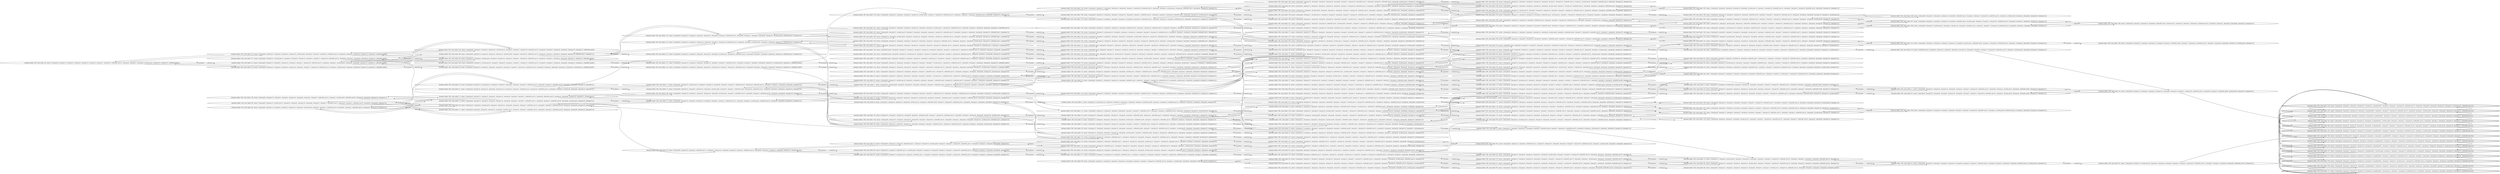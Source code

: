 digraph {
rankdir="LR"
s84[label="(instance index=106, state index=84, atoms={clear(pos9), clear(pos12), clear(pos5), clear(pos3), clear(pos14), clear(pos2), clear(pos7), clear(pos10), at(block01,pos15), clear(pos0), clear(pos1), clear(pos8), at(robot,pos4), clear(pos13), clear(pos11), at(block01,pos6)})"]
s77[label="(instance index=106, state index=77, atoms={clear(pos9), clear(pos5), clear(pos3), clear(pos14), clear(pos6), at(robot,pos12), clear(pos2), clear(pos7), at(block01,pos15), clear(pos0), clear(pos1), at(block01,pos10), clear(pos4), clear(pos8), clear(pos13), clear(pos11)})"]
s156[label="(instance index=106, state index=156, atoms={clear(pos9), clear(pos5), clear(pos3), clear(pos14), at(robot,pos12), clear(pos2), clear(pos7), clear(pos10), at(block01,pos15), clear(pos0), clear(pos1), clear(pos4), clear(pos8), clear(pos13), clear(pos11), at(block01,pos6)})"]
s121[label="(instance index=106, state index=121, atoms={clear(pos9), clear(pos12), at(robot,pos13), clear(pos5), clear(pos3), clear(pos14), clear(pos2), clear(pos7), clear(pos10), at(block01,pos15), clear(pos0), clear(pos1), clear(pos4), clear(pos8), clear(pos11), at(block01,pos6)})"]
s120[label="(instance index=106, state index=120, atoms={clear(pos9), clear(pos12), clear(pos5), clear(pos3), clear(pos14), at(robot,pos8), clear(pos2), clear(pos7), clear(pos10), at(block01,pos15), clear(pos0), clear(pos1), clear(pos4), clear(pos13), clear(pos11), at(block01,pos6)})"]
s118[label="(instance index=106, state index=118, atoms={clear(pos9), clear(pos12), clear(pos5), clear(pos3), clear(pos14), clear(pos2), clear(pos7), clear(pos10), at(block01,pos15), clear(pos1), at(robot,pos0), clear(pos4), clear(pos8), clear(pos13), clear(pos11), at(block01,pos6)})"]
s52[label="(instance index=106, state index=52, atoms={clear(pos9), clear(pos12), clear(pos3), clear(pos14), clear(pos2), clear(pos7), clear(pos10), at(block01,pos15), clear(pos0), clear(pos1), at(robot,pos5), clear(pos4), clear(pos8), clear(pos13), clear(pos11), at(block01,pos6)})"]
s108[label="(instance index=106, state index=108, atoms={clear(pos9), clear(pos12), clear(pos5), clear(pos3), clear(pos14), clear(pos6), clear(pos2), clear(pos7), at(block01,pos15), clear(pos1), at(robot,pos0), at(block01,pos10), clear(pos4), clear(pos8), clear(pos13), clear(pos11)})"]
s49[label="(instance index=106, state index=49, atoms={clear(pos9), clear(pos12), at(robot,pos13), clear(pos5), clear(pos3), clear(pos14), clear(pos6), clear(pos2), clear(pos7), at(block01,pos15), clear(pos0), clear(pos1), at(block01,pos10), clear(pos4), clear(pos8), clear(pos11)})"]
s48[label="(instance index=106, state index=48, atoms={clear(pos9), clear(pos12), clear(pos5), clear(pos3), clear(pos14), clear(pos6), at(robot,pos8), clear(pos2), clear(pos7), at(block01,pos15), clear(pos0), clear(pos1), at(block01,pos10), clear(pos4), clear(pos13), clear(pos11)})"]
s85[label="(instance index=106, state index=85, atoms={clear(pos12), clear(pos5), at(robot,pos9), clear(pos3), clear(pos14), clear(pos2), clear(pos7), clear(pos10), at(block01,pos15), clear(pos0), clear(pos1), clear(pos4), clear(pos8), clear(pos13), clear(pos11), at(block01,pos6)})"]
s78[label="(instance index=106, state index=78, atoms={clear(pos9), clear(pos12), at(robot,pos14), clear(pos5), clear(pos3), clear(pos6), clear(pos2), clear(pos7), at(block01,pos15), clear(pos0), clear(pos1), at(block01,pos10), clear(pos4), clear(pos8), clear(pos13), clear(pos11)})"]
s31[label="(instance index=106, state index=31, atoms={clear(pos9), clear(pos3), clear(pos14), clear(pos6), at(robot,pos12), clear(pos2), clear(pos7), at(block01,pos5), clear(pos10), at(block01,pos15), clear(pos0), clear(pos1), clear(pos4), clear(pos8), clear(pos13), clear(pos11)})"]
s83[label="(instance index=106, state index=83, atoms={clear(pos9), clear(pos12), clear(pos5), clear(pos3), clear(pos14), clear(pos2), clear(pos7), clear(pos10), at(block01,pos15), clear(pos0), clear(pos4), clear(pos8), clear(pos13), clear(pos11), at(robot,pos1), at(block01,pos6)})"]
s75[label="(instance index=106, state index=75, atoms={clear(pos9), clear(pos12), clear(pos5), clear(pos3), clear(pos14), clear(pos6), clear(pos2), clear(pos7), at(block01,pos15), clear(pos0), clear(pos1), at(block01,pos10), clear(pos8), at(robot,pos4), clear(pos13), clear(pos11)})"]
s74[label="(instance index=106, state index=74, atoms={clear(pos9), clear(pos12), clear(pos5), clear(pos3), clear(pos14), clear(pos6), clear(pos2), clear(pos7), at(block01,pos15), clear(pos0), at(block01,pos10), clear(pos4), clear(pos8), clear(pos13), clear(pos11), at(robot,pos1)})"]
s29[label="(instance index=106, state index=29, atoms={clear(pos12), clear(pos5), at(robot,pos9), clear(pos3), clear(pos14), clear(pos6), clear(pos2), clear(pos7), at(block01,pos15), clear(pos0), clear(pos1), at(block01,pos10), clear(pos4), clear(pos8), clear(pos13), clear(pos11)})"]
s149[label="(instance index=106, state index=149, atoms={clear(pos9), clear(pos12), at(robot,pos14), clear(pos5), clear(pos3), clear(pos2), clear(pos7), clear(pos10), at(block01,pos15), clear(pos0), clear(pos1), clear(pos4), clear(pos8), clear(pos13), clear(pos11), at(block01,pos6)})"]
s86[label="(instance index=106, state index=86, atoms={clear(pos9), clear(pos12), clear(pos5), clear(pos3), clear(pos14), at(robot,pos6), clear(pos2), clear(pos10), at(block01,pos15), clear(pos0), clear(pos1), clear(pos4), clear(pos8), clear(pos13), at(block01,pos7), clear(pos11)})"]
s112[label="(instance index=106, state index=112, atoms={clear(pos9), clear(pos12), clear(pos5), clear(pos3), clear(pos14), clear(pos2), clear(pos7), at(block01,pos15), clear(pos0), clear(pos1), clear(pos4), clear(pos8), clear(pos13), at(robot,pos10), clear(pos11), at(block01,pos6)})"]
s15[label="(instance index=106, state index=15, atoms={clear(pos9), clear(pos12), clear(pos3), clear(pos14), clear(pos6), at(robot,pos8), clear(pos2), clear(pos7), at(block01,pos5), clear(pos10), at(block01,pos15), clear(pos0), clear(pos1), clear(pos4), clear(pos13), clear(pos11)})"]
s119[label="(instance index=106, state index=119, atoms={clear(pos9), clear(pos12), clear(pos5), clear(pos3), clear(pos14), at(robot,pos2), clear(pos7), clear(pos10), at(block01,pos15), clear(pos0), clear(pos1), clear(pos4), clear(pos8), clear(pos13), clear(pos11), at(block01,pos6)})"]
s109[label="(instance index=106, state index=109, atoms={clear(pos9), clear(pos12), clear(pos5), clear(pos3), clear(pos14), clear(pos6), at(robot,pos2), clear(pos7), at(block01,pos15), clear(pos0), clear(pos1), at(block01,pos10), clear(pos4), clear(pos8), clear(pos13), clear(pos11)})"]
s47[label="(instance index=106, state index=47, atoms={clear(pos9), clear(pos12), clear(pos3), clear(pos14), clear(pos6), clear(pos2), clear(pos7), at(block01,pos15), clear(pos0), clear(pos1), at(robot,pos5), at(block01,pos10), clear(pos4), clear(pos8), clear(pos13), clear(pos11)})"]
s17[label="(instance index=106, state index=17, atoms={clear(pos9), clear(pos12), at(robot,pos13), clear(pos3), clear(pos14), clear(pos6), clear(pos2), clear(pos7), at(block01,pos5), clear(pos10), at(block01,pos15), clear(pos0), clear(pos1), clear(pos4), clear(pos8), clear(pos11)})"]
s50[label="(instance index=106, state index=50, atoms={clear(pos9), clear(pos12), clear(pos5), at(block01,pos11), clear(pos3), clear(pos14), clear(pos6), clear(pos2), clear(pos7), at(block01,pos15), clear(pos0), clear(pos1), clear(pos4), clear(pos8), clear(pos13), at(robot,pos10)})"]
s124[label="(instance index=106, state index=124, atoms={clear(pos9), clear(pos12), clear(pos5), clear(pos3), clear(pos14), clear(pos6), clear(pos2), at(block01,pos15), clear(pos0), clear(pos1), clear(pos4), clear(pos8), clear(pos13), at(robot,pos10), at(block01,pos7), clear(pos11)})"]
s123[label="(instance index=106, state index=123, atoms={clear(pos9), clear(pos12), clear(pos3), clear(pos14), clear(pos6), clear(pos2), clear(pos10), at(block01,pos15), clear(pos0), clear(pos1), at(robot,pos5), clear(pos4), clear(pos8), clear(pos13), at(block01,pos7), clear(pos11)})"]
s122[label="(instance index=106, state index=122, atoms={clear(pos9), clear(pos12), clear(pos5), clear(pos3), clear(pos14), clear(pos6), at(robot,pos2), clear(pos10), at(block01,pos15), clear(pos0), clear(pos1), clear(pos4), clear(pos8), clear(pos13), at(block01,pos7), clear(pos11)})"]
s30[label="(instance index=106, state index=30, atoms={clear(pos9), clear(pos12), clear(pos3), clear(pos14), clear(pos6), clear(pos2), clear(pos7), at(block01,pos5), clear(pos10), at(block01,pos15), clear(pos0), clear(pos1), clear(pos8), at(robot,pos4), clear(pos13), clear(pos11)})"]
s72[label="(instance index=106, state index=72, atoms={at(block01,pos4), clear(pos9), clear(pos5), clear(pos3), clear(pos14), clear(pos6), at(robot,pos12), clear(pos2), clear(pos7), clear(pos10), at(block01,pos15), clear(pos0), clear(pos1), clear(pos8), clear(pos13), clear(pos11)})"]
s87[label="(instance index=106, state index=87, atoms={clear(pos9), clear(pos12), clear(pos14), clear(pos6), clear(pos2), clear(pos7), at(block01,pos5), clear(pos10), at(block01,pos15), clear(pos0), clear(pos1), clear(pos4), clear(pos8), clear(pos13), at(robot,pos3), clear(pos11)})"]
s34[label="(instance index=106, state index=34, atoms={clear(pos9), clear(pos12), at(robot,pos14), clear(pos3), clear(pos6), clear(pos2), clear(pos7), at(block01,pos5), clear(pos10), at(block01,pos15), clear(pos0), clear(pos1), clear(pos4), clear(pos8), clear(pos13), clear(pos11)})"]
s33[label="(instance index=106, state index=33, atoms={clear(pos9), clear(pos12), clear(pos3), clear(pos14), clear(pos6), clear(pos2), clear(pos7), at(robot,pos11), at(block01,pos5), clear(pos10), at(block01,pos15), clear(pos0), clear(pos1), clear(pos4), clear(pos8), clear(pos13)})"]
s7[label="(instance index=106, state index=7, atoms={clear(pos12), at(robot,pos9), clear(pos3), clear(pos14), clear(pos6), clear(pos2), clear(pos7), at(block01,pos5), clear(pos10), at(block01,pos15), clear(pos0), clear(pos1), clear(pos4), clear(pos8), clear(pos13), clear(pos11)})"]
s144[label="(instance index=106, state index=144, atoms={clear(pos9), clear(pos12), clear(pos5), clear(pos14), clear(pos6), clear(pos2), clear(pos7), at(block01,pos15), clear(pos0), clear(pos1), at(block01,pos10), clear(pos4), clear(pos8), clear(pos13), at(robot,pos3), clear(pos11)})"]
s76[label="(instance index=106, state index=76, atoms={clear(pos9), clear(pos12), clear(pos5), clear(pos3), clear(pos14), at(robot,pos6), clear(pos2), clear(pos7), at(block01,pos15), clear(pos0), clear(pos1), at(block01,pos10), clear(pos4), clear(pos8), clear(pos13), clear(pos11)})"]
s20[label="(instance index=106, state index=20, atoms={clear(pos12), clear(pos5), clear(pos14), clear(pos6), clear(pos2), at(block01,pos9), clear(pos7), clear(pos10), at(block01,pos15), clear(pos0), clear(pos1), clear(pos4), clear(pos8), clear(pos13), at(robot,pos3), clear(pos11)})"]
s6[label="(instance index=106, state index=6, atoms={clear(pos5), clear(pos3), clear(pos14), clear(pos6), at(robot,pos12), clear(pos2), at(block01,pos9), clear(pos7), clear(pos10), at(block01,pos15), clear(pos0), clear(pos1), clear(pos4), clear(pos8), clear(pos13), clear(pos11)})"]
s139[label="(instance index=106, state index=139, atoms={at(block01,pos4), clear(pos9), clear(pos12), clear(pos5), clear(pos3), clear(pos14), clear(pos6), clear(pos2), clear(pos7), at(robot,pos11), clear(pos10), at(block01,pos15), clear(pos0), clear(pos1), clear(pos8), clear(pos13)})"]
s140[label="(instance index=106, state index=140, atoms={at(block01,pos4), clear(pos9), clear(pos12), at(robot,pos14), clear(pos5), clear(pos3), clear(pos6), clear(pos2), clear(pos7), clear(pos10), at(block01,pos15), clear(pos0), clear(pos1), clear(pos8), clear(pos13), clear(pos11)})"]
s155[label="(instance index=106, state index=155, atoms={clear(pos9), clear(pos12), clear(pos5), clear(pos14), clear(pos2), clear(pos7), clear(pos10), at(block01,pos15), clear(pos0), clear(pos1), clear(pos4), clear(pos8), clear(pos13), at(robot,pos3), clear(pos11), at(block01,pos6)})"]
s148[label="(instance index=106, state index=148, atoms={clear(pos9), clear(pos12), clear(pos5), clear(pos3), clear(pos14), clear(pos2), clear(pos7), at(robot,pos11), clear(pos10), at(block01,pos15), clear(pos0), clear(pos1), clear(pos4), clear(pos8), clear(pos13), at(block01,pos6)})"]
s150[label="(instance index=106, state index=150, atoms={clear(pos9), clear(pos12), clear(pos5), clear(pos3), clear(pos14), at(robot,pos6), clear(pos7), clear(pos10), at(block01,pos15), clear(pos0), clear(pos1), clear(pos4), at(block01,pos2), clear(pos8), clear(pos13), clear(pos11)})"]
s79[label="(instance index=106, state index=79, atoms={clear(pos9), clear(pos12), clear(pos5), at(block01,pos11), clear(pos3), clear(pos14), at(robot,pos6), clear(pos2), clear(pos7), clear(pos10), at(block01,pos15), clear(pos0), clear(pos1), clear(pos4), clear(pos8), clear(pos13)})"]
s81[label="(instance index=106, state index=81, atoms={clear(pos9), clear(pos12), at(robot,pos14), clear(pos5), at(block01,pos11), clear(pos3), clear(pos6), clear(pos2), clear(pos7), clear(pos10), at(block01,pos15), clear(pos0), clear(pos1), clear(pos4), clear(pos8), clear(pos13)})"]
s80[label="(instance index=106, state index=80, atoms={clear(pos12), clear(pos5), at(block01,pos11), at(robot,pos9), clear(pos3), clear(pos14), clear(pos6), clear(pos2), clear(pos7), clear(pos10), at(block01,pos15), clear(pos0), clear(pos1), clear(pos4), clear(pos8), clear(pos13)})"]
s162[label="(instance index=106, state index=162, atoms={clear(pos9), clear(pos12), at(robot,pos14), clear(pos5), clear(pos3), clear(pos6), clear(pos2), clear(pos10), at(block01,pos15), clear(pos0), clear(pos1), clear(pos4), clear(pos8), clear(pos13), at(block01,pos7), clear(pos11)})"]
s161[label="(instance index=106, state index=161, atoms={clear(pos9), clear(pos12), clear(pos5), clear(pos3), clear(pos14), clear(pos6), clear(pos2), at(robot,pos11), clear(pos10), at(block01,pos15), clear(pos0), clear(pos1), clear(pos4), clear(pos8), clear(pos13), at(block01,pos7)})"]
s160[label="(instance index=106, state index=160, atoms={clear(pos12), clear(pos5), at(robot,pos9), clear(pos3), clear(pos14), clear(pos6), clear(pos2), clear(pos10), at(block01,pos15), clear(pos0), clear(pos1), clear(pos4), clear(pos8), clear(pos13), at(block01,pos7), clear(pos11)})"]
s159[label="(instance index=106, state index=159, atoms={clear(pos9), clear(pos12), clear(pos5), clear(pos3), clear(pos14), clear(pos6), clear(pos2), clear(pos10), at(block01,pos15), clear(pos0), clear(pos1), clear(pos8), at(robot,pos4), clear(pos13), at(block01,pos7), clear(pos11)})"]
s157[label="(instance index=106, state index=157, atoms={clear(pos9), clear(pos12), clear(pos5), clear(pos3), clear(pos14), clear(pos6), clear(pos2), clear(pos10), at(block01,pos15), clear(pos0), clear(pos4), clear(pos8), clear(pos13), at(block01,pos7), clear(pos11), at(robot,pos1)})"]
s158[label="(instance index=106, state index=158, atoms={clear(pos9), clear(pos12), clear(pos5), clear(pos14), clear(pos6), clear(pos2), clear(pos10), at(block01,pos15), clear(pos0), clear(pos1), clear(pos4), clear(pos8), clear(pos13), at(robot,pos3), at(block01,pos7), clear(pos11)})"]
s96[label="(instance index=106, state index=96, atoms={clear(pos9), clear(pos12), clear(pos5), clear(pos3), clear(pos14), clear(pos6), clear(pos2), clear(pos7), clear(pos10), at(block01,pos15), clear(pos1), at(robot,pos0), clear(pos4), clear(pos8), at(block01,pos13), clear(pos11)})"]
s14[label="(instance index=106, state index=14, atoms={clear(pos12), clear(pos5), clear(pos3), clear(pos14), clear(pos6), at(robot,pos8), clear(pos2), at(block01,pos9), clear(pos7), clear(pos10), at(block01,pos15), clear(pos0), clear(pos1), clear(pos4), clear(pos13), clear(pos11)})"]
s38[label="(instance index=106, state index=38, atoms={clear(pos12), clear(pos5), clear(pos3), clear(pos14), clear(pos6), clear(pos2), at(block01,pos9), clear(pos7), clear(pos10), at(block01,pos15), clear(pos1), at(robot,pos0), clear(pos4), clear(pos8), clear(pos13), clear(pos11)})"]
s105[label="(instance index=106, state index=105, atoms={at(block01,pos4), clear(pos9), clear(pos12), at(robot,pos13), clear(pos5), clear(pos3), clear(pos14), clear(pos6), clear(pos2), clear(pos7), clear(pos10), at(block01,pos15), clear(pos0), clear(pos1), clear(pos8), clear(pos11)})"]
s104[label="(instance index=106, state index=104, atoms={at(block01,pos4), clear(pos9), clear(pos12), clear(pos5), clear(pos3), clear(pos14), clear(pos6), clear(pos2), clear(pos7), at(block01,pos15), clear(pos0), clear(pos1), clear(pos8), clear(pos13), at(robot,pos10), clear(pos11)})"]
s46[label="(instance index=106, state index=46, atoms={at(block01,pos4), clear(pos9), clear(pos12), clear(pos5), clear(pos3), clear(pos14), clear(pos6), at(robot,pos8), clear(pos2), clear(pos7), clear(pos10), at(block01,pos15), clear(pos0), clear(pos1), clear(pos13), clear(pos11)})"]
s51[label="(instance index=106, state index=51, atoms={clear(pos9), clear(pos12), clear(pos3), clear(pos14), clear(pos6), clear(pos2), clear(pos7), at(block01,pos5), clear(pos10), at(block01,pos15), clear(pos1), at(robot,pos0), clear(pos4), clear(pos8), clear(pos13), clear(pos11)})"]
s178[label="(instance index=106, state index=178, atoms={clear(pos9), clear(pos12), clear(pos5), clear(pos3), clear(pos14), clear(pos2), clear(pos10), at(block01,pos15), clear(pos0), clear(pos1), clear(pos4), clear(pos8), at(robot,pos7), clear(pos13), clear(pos11), at(block01,pos6)})"]
s54[label="(instance index=106, state index=54, atoms={clear(pos9), clear(pos12), clear(pos3), clear(pos14), clear(pos6), clear(pos2), at(block01,pos5), clear(pos10), at(block01,pos15), clear(pos0), clear(pos1), clear(pos4), clear(pos8), at(robot,pos7), clear(pos13), clear(pos11)})"]
s53[label="(instance index=106, state index=53, atoms={clear(pos9), clear(pos12), clear(pos3), clear(pos14), clear(pos6), at(robot,pos2), clear(pos7), at(block01,pos5), clear(pos10), at(block01,pos15), clear(pos0), clear(pos1), clear(pos4), clear(pos8), clear(pos13), clear(pos11)})"]
s16[label="(instance index=106, state index=16, atoms={clear(pos9), clear(pos12), clear(pos3), clear(pos14), clear(pos6), clear(pos2), clear(pos7), at(block01,pos5), at(block01,pos15), clear(pos0), clear(pos1), clear(pos4), clear(pos8), clear(pos13), at(robot,pos10), clear(pos11)})"]
s110[label="(instance index=106, state index=110, atoms={clear(pos9), clear(pos12), clear(pos5), clear(pos3), clear(pos14), clear(pos6), clear(pos2), at(block01,pos15), clear(pos0), clear(pos1), at(block01,pos10), clear(pos4), clear(pos8), at(robot,pos7), clear(pos13), clear(pos11)})"]
s8[label="(instance index=106, state index=8, atoms={clear(pos12), clear(pos5), clear(pos3), clear(pos14), clear(pos6), at(robot,pos2), at(block01,pos9), clear(pos7), clear(pos10), at(block01,pos15), clear(pos0), clear(pos1), clear(pos4), clear(pos8), clear(pos13), clear(pos11)})"]
s10[label="(instance index=106, state index=10, atoms={clear(pos12), clear(pos5), clear(pos3), clear(pos14), clear(pos6), clear(pos2), at(block01,pos9), clear(pos10), at(block01,pos15), clear(pos0), clear(pos1), clear(pos4), clear(pos8), at(robot,pos7), clear(pos13), clear(pos11)})"]
s127[label="(instance index=106, state index=127, atoms={at(block01,pos4), clear(pos9), clear(pos12), clear(pos5), clear(pos3), clear(pos14), clear(pos6), clear(pos2), clear(pos10), at(block01,pos15), clear(pos0), clear(pos1), clear(pos8), at(robot,pos7), clear(pos13), clear(pos11)})"]
s2[label="(instance index=106, state index=2, atoms={clear(pos12), at(robot,pos13), clear(pos5), clear(pos3), clear(pos14), clear(pos6), clear(pos2), at(block01,pos9), clear(pos7), clear(pos10), at(block01,pos15), clear(pos0), clear(pos1), clear(pos4), clear(pos8), clear(pos11)})"]
s18[label="(instance index=106, state index=18, atoms={clear(pos9), clear(pos12), clear(pos3), clear(pos14), clear(pos6), at(block01,pos1), clear(pos2), clear(pos7), clear(pos10), at(block01,pos15), clear(pos0), at(robot,pos5), clear(pos4), clear(pos8), clear(pos13), clear(pos11)})"]
s111[label="(instance index=106, state index=111, atoms={clear(pos9), clear(pos12), clear(pos5), clear(pos3), clear(pos6), clear(pos2), clear(pos7), at(block01,pos15), clear(pos0), clear(pos1), at(block01,pos14), clear(pos4), clear(pos8), clear(pos13), at(robot,pos10), clear(pos11)})"]
s179[label="(instance index=106, state index=179, atoms={clear(pos9), clear(pos12), clear(pos5), clear(pos3), clear(pos14), clear(pos6), clear(pos10), at(block01,pos15), clear(pos0), clear(pos1), clear(pos4), at(block01,pos2), clear(pos8), at(robot,pos7), clear(pos13), clear(pos11)})"]
s180[label="(instance index=106, state index=180, atoms={clear(pos9), clear(pos12), clear(pos5), clear(pos3), clear(pos14), clear(pos6), clear(pos7), at(block01,pos15), clear(pos0), clear(pos1), clear(pos4), at(block01,pos2), clear(pos8), clear(pos13), at(robot,pos10), clear(pos11)})"]
s129[label="(instance index=106, state index=129, atoms={clear(pos9), clear(pos12), clear(pos3), clear(pos14), clear(pos6), clear(pos7), clear(pos10), at(block01,pos15), clear(pos0), clear(pos1), at(robot,pos5), clear(pos4), at(block01,pos2), clear(pos8), clear(pos13), clear(pos11)})"]
s115[label="(instance index=106, state index=115, atoms={clear(pos9), clear(pos12), clear(pos5), at(block01,pos11), clear(pos3), clear(pos14), clear(pos6), clear(pos2), clear(pos10), at(block01,pos15), clear(pos0), clear(pos1), clear(pos4), clear(pos8), at(robot,pos7), clear(pos13)})"]
s114[label="(instance index=106, state index=114, atoms={clear(pos9), clear(pos12), at(block01,pos11), clear(pos3), clear(pos14), clear(pos6), clear(pos2), clear(pos7), clear(pos10), at(block01,pos15), clear(pos0), clear(pos1), at(robot,pos5), clear(pos4), clear(pos8), clear(pos13)})"]
s113[label="(instance index=106, state index=113, atoms={clear(pos9), clear(pos12), clear(pos5), at(block01,pos11), clear(pos3), clear(pos14), clear(pos6), at(robot,pos2), clear(pos7), clear(pos10), at(block01,pos15), clear(pos0), clear(pos1), clear(pos4), clear(pos8), clear(pos13)})"]
s117[label="(instance index=106, state index=117, atoms={clear(pos9), clear(pos12), at(robot,pos13), clear(pos5), at(block01,pos11), clear(pos3), clear(pos14), clear(pos6), clear(pos2), clear(pos7), clear(pos10), at(block01,pos15), clear(pos0), clear(pos1), clear(pos4), clear(pos8)})"]
s116[label="(instance index=106, state index=116, atoms={clear(pos9), clear(pos12), clear(pos5), at(block01,pos11), clear(pos3), clear(pos14), clear(pos6), at(robot,pos8), clear(pos2), clear(pos7), clear(pos10), at(block01,pos15), clear(pos0), clear(pos1), clear(pos4), clear(pos13)})"]
s184[label="(instance index=106, state index=184, atoms={clear(pos9), clear(pos12), at(robot,pos13), clear(pos5), clear(pos3), clear(pos14), clear(pos6), clear(pos2), clear(pos10), at(block01,pos15), clear(pos0), clear(pos1), clear(pos4), clear(pos8), at(block01,pos7), clear(pos11)})"]
s185[label="(instance index=106, state index=185, atoms={clear(pos9), clear(pos12), clear(pos5), clear(pos14), clear(pos6), at(block01,pos3), clear(pos2), clear(pos10), at(block01,pos15), clear(pos0), clear(pos1), clear(pos4), clear(pos8), at(robot,pos7), clear(pos13), clear(pos11)})"]
s183[label="(instance index=106, state index=183, atoms={clear(pos9), clear(pos12), clear(pos5), clear(pos3), clear(pos14), clear(pos6), at(robot,pos8), clear(pos2), clear(pos10), at(block01,pos15), clear(pos0), clear(pos1), clear(pos4), clear(pos13), at(block01,pos7), clear(pos11)})"]
s182[label="(instance index=106, state index=182, atoms={clear(pos9), clear(pos12), clear(pos5), clear(pos3), clear(pos14), clear(pos6), clear(pos2), clear(pos10), at(block01,pos15), clear(pos1), at(robot,pos0), clear(pos4), clear(pos8), clear(pos13), at(block01,pos7), clear(pos11)})"]
s82[label="(instance index=106, state index=82, atoms={clear(pos9), clear(pos12), clear(pos3), clear(pos14), clear(pos6), clear(pos2), clear(pos7), at(block01,pos5), clear(pos10), at(block01,pos15), clear(pos0), clear(pos4), clear(pos8), clear(pos13), clear(pos11), at(robot,pos1)})"]
s71[label="(instance index=106, state index=71, atoms={at(block01,pos4), clear(pos12), clear(pos5), at(robot,pos9), clear(pos3), clear(pos14), clear(pos6), clear(pos2), clear(pos7), clear(pos10), at(block01,pos15), clear(pos0), clear(pos1), clear(pos8), clear(pos13), clear(pos11)})"]
s19[label="(instance index=106, state index=19, atoms={clear(pos12), clear(pos5), clear(pos3), clear(pos14), clear(pos6), clear(pos2), at(block01,pos9), clear(pos7), clear(pos10), at(block01,pos15), clear(pos0), clear(pos4), clear(pos8), clear(pos13), clear(pos11), at(robot,pos1)})"]
s163[label="(instance index=106, state index=163, atoms={at(block01,pos4), clear(pos9), clear(pos12), clear(pos5), clear(pos14), clear(pos6), clear(pos2), clear(pos7), clear(pos10), at(block01,pos15), clear(pos0), clear(pos1), clear(pos8), clear(pos13), at(robot,pos3), clear(pos11)})"]
s68[label="(instance index=106, state index=68, atoms={clear(pos9), clear(pos12), clear(pos5), clear(pos14), clear(pos6), clear(pos2), clear(pos7), clear(pos10), at(block01,pos15), clear(pos0), clear(pos1), clear(pos4), at(block01,pos8), clear(pos13), at(robot,pos3), clear(pos11)})"]
s0[label="(instance index=106, state index=0, atoms={clear(pos12), at(robot,pos14), clear(pos5), clear(pos3), clear(pos6), clear(pos2), at(block01,pos9), clear(pos7), clear(pos10), at(block01,pos15), clear(pos0), clear(pos1), clear(pos4), clear(pos8), clear(pos13), clear(pos11)})"]
s3[label="(instance index=106, state index=3, atoms={clear(pos12), clear(pos5), clear(pos3), clear(pos14), at(robot,pos6), clear(pos2), at(block01,pos9), clear(pos7), clear(pos10), at(block01,pos15), clear(pos0), clear(pos1), clear(pos4), clear(pos8), clear(pos13), clear(pos11)})"]
s62[label="(instance index=106, state index=62, atoms={clear(pos9), clear(pos12), clear(pos5), clear(pos3), clear(pos14), clear(pos6), clear(pos2), clear(pos7), clear(pos10), at(block01,pos15), clear(pos0), clear(pos4), clear(pos8), at(block01,pos13), clear(pos11), at(robot,pos1)})"]
s4[label="(instance index=106, state index=4, atoms={clear(pos12), clear(pos5), clear(pos3), clear(pos14), clear(pos6), clear(pos2), at(block01,pos9), clear(pos7), at(robot,pos11), clear(pos10), at(block01,pos15), clear(pos0), clear(pos1), clear(pos4), clear(pos8), clear(pos13)})"]
s63[label="(instance index=106, state index=63, atoms={clear(pos9), clear(pos12), clear(pos5), clear(pos3), clear(pos14), clear(pos6), clear(pos2), clear(pos7), clear(pos10), at(block01,pos15), clear(pos0), clear(pos1), clear(pos8), at(robot,pos4), at(block01,pos13), clear(pos11)})"]
s145[label="(instance index=106, state index=145, atoms={clear(pos9), clear(pos12), clear(pos5), clear(pos3), clear(pos14), clear(pos6), clear(pos2), clear(pos7), at(robot,pos11), at(block01,pos15), clear(pos0), clear(pos1), at(block01,pos10), clear(pos4), clear(pos8), clear(pos13)})"]
s27[label="(instance index=106, state index=27, atoms={clear(pos9), clear(pos12), at(robot,pos14), clear(pos5), clear(pos3), clear(pos6), clear(pos2), clear(pos7), clear(pos10), at(block01,pos15), clear(pos0), clear(pos1), clear(pos4), at(block01,pos8), clear(pos13), clear(pos11)})"]
s26[label="(instance index=106, state index=26, atoms={clear(pos9), clear(pos12), clear(pos5), clear(pos3), clear(pos14), clear(pos6), clear(pos2), clear(pos7), at(robot,pos11), clear(pos10), at(block01,pos15), clear(pos0), clear(pos1), clear(pos4), at(block01,pos8), clear(pos13)})"]
s28[label="(instance index=106, state index=28, atoms={clear(pos9), clear(pos5), clear(pos3), clear(pos14), clear(pos6), at(robot,pos12), clear(pos2), clear(pos7), clear(pos10), at(block01,pos15), clear(pos0), clear(pos1), clear(pos4), at(block01,pos8), clear(pos13), clear(pos11)})"]
s32[label="(instance index=106, state index=32, atoms={clear(pos9), clear(pos12), clear(pos3), clear(pos14), at(robot,pos6), clear(pos2), clear(pos7), at(block01,pos5), clear(pos10), at(block01,pos15), clear(pos0), clear(pos1), clear(pos4), clear(pos8), clear(pos13), clear(pos11)})"]
s89[label="(instance index=106, state index=89, atoms={at(block01,pos4), clear(pos9), clear(pos12), clear(pos5), clear(pos3), clear(pos14), at(robot,pos6), clear(pos2), clear(pos7), clear(pos10), at(block01,pos15), clear(pos0), clear(pos1), clear(pos8), clear(pos13), clear(pos11)})"]
s21[label="(instance index=106, state index=21, atoms={clear(pos12), clear(pos5), clear(pos3), clear(pos14), clear(pos6), clear(pos2), at(block01,pos9), clear(pos7), clear(pos10), at(block01,pos15), clear(pos0), clear(pos1), clear(pos8), at(robot,pos4), clear(pos13), clear(pos11)})"]
s65[label="(instance index=106, state index=65, atoms={clear(pos9), clear(pos5), clear(pos3), clear(pos14), clear(pos6), at(robot,pos12), clear(pos2), clear(pos7), clear(pos10), at(block01,pos15), clear(pos0), clear(pos1), clear(pos4), clear(pos8), at(block01,pos13), clear(pos11)})"]
s132[label="(instance index=106, state index=132, atoms={clear(pos9), clear(pos12), clear(pos5), clear(pos14), clear(pos6), clear(pos2), clear(pos7), clear(pos10), at(block01,pos15), clear(pos0), clear(pos1), clear(pos4), clear(pos8), at(block01,pos13), at(robot,pos3), clear(pos11)})"]
s73[label="(instance index=106, state index=73, atoms={clear(pos9), clear(pos12), clear(pos5), clear(pos3), clear(pos14), clear(pos6), clear(pos2), at(block01,pos0), clear(pos7), clear(pos10), at(block01,pos15), clear(pos1), clear(pos8), at(robot,pos4), clear(pos13), clear(pos11)})"]
s37[label="(instance index=106, state index=37, atoms={clear(pos12), clear(pos5), at(robot,pos9), clear(pos3), clear(pos14), clear(pos6), at(block01,pos1), clear(pos2), clear(pos7), clear(pos10), at(block01,pos15), clear(pos0), clear(pos4), clear(pos8), clear(pos13), clear(pos11)})"]
s36[label="(instance index=106, state index=36, atoms={clear(pos9), clear(pos12), clear(pos5), clear(pos3), clear(pos14), at(block01,pos1), at(robot,pos6), clear(pos2), clear(pos7), clear(pos10), at(block01,pos15), clear(pos0), clear(pos4), clear(pos8), clear(pos13), clear(pos11)})"]
s35[label="(instance index=106, state index=35, atoms={clear(pos9), clear(pos12), clear(pos5), clear(pos3), clear(pos14), clear(pos6), at(block01,pos1), clear(pos2), clear(pos7), clear(pos10), at(block01,pos15), clear(pos0), clear(pos8), at(robot,pos4), clear(pos13), clear(pos11)})"]
s133[label="(instance index=106, state index=133, atoms={clear(pos12), clear(pos5), at(robot,pos9), clear(pos3), clear(pos6), clear(pos2), clear(pos7), clear(pos10), at(block01,pos15), clear(pos0), clear(pos1), at(block01,pos14), clear(pos4), clear(pos8), clear(pos13), clear(pos11)})"]
s147[label="(instance index=106, state index=147, atoms={clear(pos9), clear(pos12), clear(pos5), clear(pos3), clear(pos6), clear(pos2), clear(pos7), at(robot,pos11), clear(pos10), at(block01,pos15), clear(pos0), clear(pos1), at(block01,pos14), clear(pos4), clear(pos8), clear(pos13)})"]
s146[label="(instance index=106, state index=146, atoms={clear(pos9), clear(pos12), clear(pos5), clear(pos3), at(robot,pos6), clear(pos2), clear(pos7), clear(pos10), at(block01,pos15), clear(pos0), clear(pos1), at(block01,pos14), clear(pos4), clear(pos8), clear(pos13), clear(pos11)})"]
s197[label="(instance index=106, state index=197, atoms={clear(pos9), clear(pos12), clear(pos5), clear(pos14), clear(pos6), clear(pos7), clear(pos10), at(block01,pos15), clear(pos0), clear(pos1), clear(pos4), at(block01,pos2), clear(pos8), clear(pos13), at(robot,pos3), clear(pos11)})"]
s198[label="(instance index=106, state index=198, atoms={clear(pos9), clear(pos12), clear(pos5), clear(pos3), clear(pos14), clear(pos6), clear(pos7), at(robot,pos11), clear(pos10), at(block01,pos15), clear(pos0), clear(pos1), clear(pos4), at(block01,pos2), clear(pos8), clear(pos13)})"]
s199[label="(instance index=106, state index=199, atoms={clear(pos9), clear(pos12), at(robot,pos14), clear(pos5), clear(pos3), clear(pos6), clear(pos7), clear(pos10), at(block01,pos15), clear(pos0), clear(pos1), clear(pos4), at(block01,pos2), clear(pos8), clear(pos13), clear(pos11)})"]
s165[label="(instance index=106, state index=165, atoms={clear(pos12), clear(pos5), at(robot,pos9), clear(pos3), clear(pos14), clear(pos6), clear(pos7), clear(pos10), at(block01,pos15), clear(pos0), clear(pos1), clear(pos4), at(block01,pos2), clear(pos8), clear(pos13), clear(pos11)})"]
s164[label="(instance index=106, state index=164, atoms={clear(pos9), clear(pos12), clear(pos5), clear(pos3), clear(pos14), clear(pos6), clear(pos7), clear(pos10), at(block01,pos15), clear(pos0), clear(pos1), at(block01,pos2), clear(pos8), at(robot,pos4), clear(pos13), clear(pos11)})"]
s90[label="(instance index=106, state index=90, atoms={clear(pos9), clear(pos12), clear(pos5), clear(pos3), clear(pos14), clear(pos6), clear(pos7), clear(pos10), at(block01,pos15), clear(pos0), clear(pos4), at(block01,pos2), clear(pos8), clear(pos13), clear(pos11), at(robot,pos1)})"]
s152[label="(instance index=106, state index=152, atoms={clear(pos9), clear(pos12), clear(pos5), at(block01,pos11), clear(pos14), clear(pos6), clear(pos2), clear(pos7), clear(pos10), at(block01,pos15), clear(pos0), clear(pos1), clear(pos4), clear(pos8), clear(pos13), at(robot,pos3)})"]
s151[label="(instance index=106, state index=151, atoms={clear(pos9), clear(pos12), clear(pos5), at(block01,pos11), clear(pos3), clear(pos14), clear(pos6), clear(pos2), clear(pos7), clear(pos10), at(block01,pos15), clear(pos0), clear(pos4), clear(pos8), clear(pos13), at(robot,pos1)})"]
s153[label="(instance index=106, state index=153, atoms={clear(pos9), clear(pos12), clear(pos5), at(block01,pos11), clear(pos3), clear(pos14), clear(pos6), clear(pos2), clear(pos7), clear(pos10), at(block01,pos15), clear(pos0), clear(pos1), clear(pos8), at(robot,pos4), clear(pos13)})"]
s154[label="(instance index=106, state index=154, atoms={clear(pos9), clear(pos5), at(block01,pos11), clear(pos3), clear(pos14), clear(pos6), at(robot,pos12), clear(pos2), clear(pos7), clear(pos10), at(block01,pos15), clear(pos0), clear(pos1), clear(pos4), clear(pos8), clear(pos13)})"]
s200[label="(instance index=106, state index=200, atoms={clear(pos9), clear(pos5), clear(pos3), clear(pos14), clear(pos6), at(robot,pos12), clear(pos2), clear(pos10), at(block01,pos15), clear(pos0), clear(pos1), clear(pos4), clear(pos8), clear(pos13), at(block01,pos7), clear(pos11)})"]
s167[label="(instance index=106, state index=167, atoms={clear(pos9), clear(pos12), clear(pos5), clear(pos14), at(block01,pos3), at(robot,pos6), clear(pos2), clear(pos7), clear(pos10), at(block01,pos15), clear(pos0), clear(pos1), clear(pos4), clear(pos8), clear(pos13), clear(pos11)})"]
s201[label="(instance index=106, state index=201, atoms={clear(pos9), clear(pos12), clear(pos5), clear(pos14), clear(pos6), at(block01,pos3), clear(pos2), clear(pos7), at(robot,pos11), clear(pos10), at(block01,pos15), clear(pos0), clear(pos1), clear(pos4), clear(pos8), clear(pos13)})"]
s1[label="(instance index=106, state index=1, atoms={clear(pos12), clear(pos5), clear(pos3), clear(pos14), clear(pos6), clear(pos2), at(block01,pos9), clear(pos7), at(block01,pos15), clear(pos0), clear(pos1), clear(pos4), clear(pos8), clear(pos13), at(robot,pos10), clear(pos11)})"]
s126[label="(instance index=106, state index=126, atoms={at(block01,pos4), clear(pos9), clear(pos12), clear(pos5), clear(pos3), clear(pos14), clear(pos6), at(robot,pos2), clear(pos7), clear(pos10), at(block01,pos15), clear(pos0), clear(pos1), clear(pos8), clear(pos13), clear(pos11)})"]
s12[label="(instance index=106, state index=12, atoms={clear(pos9), clear(pos12), clear(pos5), clear(pos3), clear(pos14), clear(pos6), clear(pos2), clear(pos7), at(block01,pos15), clear(pos0), clear(pos1), clear(pos4), at(block01,pos8), clear(pos13), at(robot,pos10), clear(pos11)})"]
s43[label="(instance index=106, state index=43, atoms={clear(pos9), clear(pos12), clear(pos5), clear(pos3), clear(pos14), clear(pos6), at(robot,pos2), clear(pos7), clear(pos10), at(block01,pos15), clear(pos0), clear(pos1), clear(pos4), at(block01,pos8), clear(pos13), clear(pos11)})"]
s13[label="(instance index=106, state index=13, atoms={clear(pos9), clear(pos12), at(robot,pos13), clear(pos5), clear(pos3), clear(pos14), clear(pos6), clear(pos2), clear(pos7), clear(pos10), at(block01,pos15), clear(pos0), clear(pos1), clear(pos4), at(block01,pos8), clear(pos11)})"]
s45[label="(instance index=106, state index=45, atoms={clear(pos9), clear(pos12), clear(pos5), clear(pos3), clear(pos14), clear(pos6), clear(pos2), clear(pos10), at(block01,pos15), clear(pos0), clear(pos1), clear(pos4), at(block01,pos8), at(robot,pos7), clear(pos13), clear(pos11)})"]
s55[label="(instance index=106, state index=55, atoms={at(block01,pos4), clear(pos9), clear(pos12), clear(pos3), clear(pos14), clear(pos6), clear(pos2), clear(pos7), clear(pos10), at(block01,pos15), clear(pos0), clear(pos1), at(robot,pos5), clear(pos8), clear(pos13), clear(pos11)})"]
s9[label="(instance index=106, state index=9, atoms={clear(pos12), clear(pos3), clear(pos14), clear(pos6), clear(pos2), at(block01,pos9), clear(pos7), clear(pos10), at(block01,pos15), clear(pos0), clear(pos1), at(robot,pos5), clear(pos4), clear(pos8), clear(pos13), clear(pos11)})"]
s39[label="(instance index=106, state index=39, atoms={clear(pos9), clear(pos12), clear(pos3), clear(pos14), clear(pos6), clear(pos2), clear(pos7), clear(pos10), at(block01,pos15), clear(pos0), clear(pos1), at(robot,pos5), clear(pos4), clear(pos8), at(block01,pos13), clear(pos11)})"]
s98[label="(instance index=106, state index=98, atoms={clear(pos9), clear(pos12), clear(pos5), clear(pos3), clear(pos14), clear(pos6), clear(pos2), clear(pos10), at(block01,pos15), clear(pos0), clear(pos1), clear(pos4), clear(pos8), at(block01,pos13), at(robot,pos7), clear(pos11)})"]
s40[label="(instance index=106, state index=40, atoms={clear(pos9), clear(pos12), clear(pos5), clear(pos3), clear(pos14), clear(pos6), at(robot,pos8), clear(pos2), clear(pos7), clear(pos10), at(block01,pos15), clear(pos0), clear(pos1), clear(pos4), at(block01,pos13), clear(pos11)})"]
s97[label="(instance index=106, state index=97, atoms={clear(pos9), clear(pos12), clear(pos5), clear(pos3), clear(pos14), clear(pos6), at(robot,pos2), clear(pos7), clear(pos10), at(block01,pos15), clear(pos0), clear(pos1), clear(pos4), clear(pos8), at(block01,pos13), clear(pos11)})"]
s99[label="(instance index=106, state index=99, atoms={clear(pos9), clear(pos12), at(robot,pos13), clear(pos5), clear(pos3), clear(pos6), clear(pos2), clear(pos7), clear(pos10), at(block01,pos15), clear(pos0), clear(pos1), at(block01,pos14), clear(pos4), clear(pos8), clear(pos11)})"]
s107[label="(instance index=106, state index=107, atoms={clear(pos9), clear(pos12), clear(pos5), clear(pos3), clear(pos14), clear(pos6), at(robot,pos8), clear(pos2), at(block01,pos0), clear(pos7), clear(pos10), at(block01,pos15), clear(pos1), clear(pos4), clear(pos13), clear(pos11)})"]
s106[label="(instance index=106, state index=106, atoms={clear(pos9), clear(pos12), clear(pos3), clear(pos14), clear(pos6), clear(pos2), at(block01,pos0), clear(pos7), clear(pos10), at(block01,pos15), clear(pos1), at(robot,pos5), clear(pos4), clear(pos8), clear(pos13), clear(pos11)})"]
s61[label="(instance index=106, state index=61, atoms={clear(pos9), clear(pos12), at(robot,pos13), clear(pos5), clear(pos3), clear(pos14), clear(pos6), at(block01,pos1), clear(pos2), clear(pos7), clear(pos10), at(block01,pos15), clear(pos0), clear(pos4), clear(pos8), clear(pos11)})"]
s60[label="(instance index=106, state index=60, atoms={clear(pos9), clear(pos12), clear(pos5), clear(pos3), clear(pos14), clear(pos6), at(block01,pos1), clear(pos2), clear(pos7), at(block01,pos15), clear(pos0), clear(pos4), clear(pos8), clear(pos13), at(robot,pos10), clear(pos11)})"]
s57[label="(instance index=106, state index=57, atoms={clear(pos9), clear(pos12), clear(pos5), clear(pos3), clear(pos14), clear(pos6), at(block01,pos1), at(robot,pos8), clear(pos2), clear(pos7), clear(pos10), at(block01,pos15), clear(pos0), clear(pos4), clear(pos13), clear(pos11)})"]
s59[label="(instance index=106, state index=59, atoms={clear(pos9), clear(pos12), clear(pos5), clear(pos3), clear(pos14), clear(pos6), at(block01,pos1), clear(pos2), clear(pos10), at(block01,pos15), clear(pos0), clear(pos4), clear(pos8), at(robot,pos7), clear(pos13), clear(pos11)})"]
s58[label="(instance index=106, state index=58, atoms={clear(pos9), clear(pos12), clear(pos5), clear(pos3), clear(pos14), clear(pos6), at(block01,pos1), at(robot,pos2), clear(pos7), clear(pos10), at(block01,pos15), clear(pos0), clear(pos4), clear(pos8), clear(pos13), clear(pos11)})"]
s56[label="(instance index=106, state index=56, atoms={clear(pos9), clear(pos12), clear(pos5), clear(pos3), clear(pos14), clear(pos6), at(block01,pos1), clear(pos2), clear(pos7), clear(pos10), at(block01,pos15), at(robot,pos0), clear(pos4), clear(pos8), clear(pos13), clear(pos11)})"]
s170[label="(instance index=106, state index=170, atoms={clear(pos9), clear(pos12), clear(pos5), clear(pos3), clear(pos6), at(robot,pos8), clear(pos2), clear(pos7), clear(pos10), at(block01,pos15), clear(pos0), clear(pos1), at(block01,pos14), clear(pos4), clear(pos13), clear(pos11)})"]
s169[label="(instance index=106, state index=169, atoms={clear(pos9), clear(pos12), clear(pos3), clear(pos6), clear(pos2), clear(pos7), clear(pos10), at(block01,pos15), clear(pos0), clear(pos1), at(robot,pos5), at(block01,pos14), clear(pos4), clear(pos8), clear(pos13), clear(pos11)})"]
s177[label="(instance index=106, state index=177, atoms={clear(pos9), clear(pos12), clear(pos5), clear(pos3), clear(pos6), clear(pos2), clear(pos10), at(block01,pos15), clear(pos0), clear(pos1), at(block01,pos14), clear(pos4), clear(pos8), at(robot,pos7), clear(pos13), clear(pos11)})"]
s176[label="(instance index=106, state index=176, atoms={clear(pos9), clear(pos12), clear(pos5), clear(pos3), clear(pos6), at(robot,pos2), clear(pos7), clear(pos10), at(block01,pos15), clear(pos0), clear(pos1), at(block01,pos14), clear(pos4), clear(pos8), clear(pos13), clear(pos11)})"]
s187[label="(instance index=106, state index=187, atoms={clear(pos9), clear(pos12), at(robot,pos13), clear(pos5), clear(pos3), clear(pos14), clear(pos6), clear(pos7), clear(pos10), at(block01,pos15), clear(pos0), clear(pos1), clear(pos4), at(block01,pos2), clear(pos8), clear(pos11)})"]
s186[label="(instance index=106, state index=186, atoms={clear(pos9), clear(pos12), clear(pos5), clear(pos3), clear(pos14), clear(pos6), at(robot,pos8), clear(pos7), clear(pos10), at(block01,pos15), clear(pos0), clear(pos1), clear(pos4), at(block01,pos2), clear(pos13), clear(pos11)})"]
s128[label="(instance index=106, state index=128, atoms={clear(pos9), clear(pos12), clear(pos5), clear(pos3), clear(pos14), clear(pos6), clear(pos7), clear(pos10), at(block01,pos15), clear(pos1), at(robot,pos0), clear(pos4), at(block01,pos2), clear(pos8), clear(pos13), clear(pos11)})"]
s130[label="(instance index=106, state index=130, atoms={clear(pos9), clear(pos12), clear(pos5), clear(pos14), clear(pos6), at(block01,pos3), at(robot,pos2), clear(pos7), clear(pos10), at(block01,pos15), clear(pos0), clear(pos1), clear(pos4), clear(pos8), clear(pos13), clear(pos11)})"]
s181[label="(instance index=106, state index=181, atoms={clear(pos9), clear(pos12), clear(pos5), at(block01,pos11), clear(pos3), clear(pos14), clear(pos6), clear(pos2), clear(pos7), clear(pos10), at(block01,pos15), clear(pos1), at(robot,pos0), clear(pos4), clear(pos8), clear(pos13)})"]
s189[label="(instance index=106, state index=189, atoms={clear(pos9), clear(pos12), clear(pos14), clear(pos6), at(block01,pos3), clear(pos2), clear(pos7), clear(pos10), at(block01,pos15), clear(pos0), clear(pos1), at(robot,pos5), clear(pos4), clear(pos8), clear(pos13), clear(pos11)})"]
s190[label="(instance index=106, state index=190, atoms={clear(pos9), clear(pos12), clear(pos5), clear(pos14), clear(pos6), at(block01,pos3), clear(pos2), clear(pos7), at(block01,pos15), clear(pos0), clear(pos1), clear(pos4), clear(pos8), clear(pos13), at(robot,pos10), clear(pos11)})"]
s64[label="(instance index=106, state index=64, atoms={clear(pos9), clear(pos12), clear(pos5), clear(pos3), clear(pos14), at(robot,pos6), clear(pos2), clear(pos7), clear(pos10), at(block01,pos15), clear(pos0), clear(pos1), clear(pos4), clear(pos8), at(block01,pos13), clear(pos11)})"]
s88[label="(instance index=106, state index=88, atoms={at(block01,pos4), clear(pos9), clear(pos12), clear(pos5), clear(pos3), clear(pos14), clear(pos6), clear(pos2), clear(pos7), clear(pos10), at(block01,pos15), clear(pos0), clear(pos8), clear(pos13), clear(pos11), at(robot,pos1)})"]
s25[label="(instance index=106, state index=25, atoms={clear(pos9), clear(pos12), clear(pos5), clear(pos3), clear(pos14), at(robot,pos6), clear(pos2), clear(pos7), clear(pos10), at(block01,pos15), clear(pos0), clear(pos1), clear(pos4), at(block01,pos8), clear(pos13), clear(pos11)})"]
s23[label="(instance index=106, state index=23, atoms={clear(pos9), clear(pos12), clear(pos5), clear(pos3), clear(pos14), clear(pos6), clear(pos2), clear(pos7), clear(pos10), at(block01,pos15), clear(pos0), clear(pos4), at(block01,pos8), clear(pos13), clear(pos11), at(robot,pos1)})"]
s66[label="(instance index=106, state index=66, atoms={clear(pos9), clear(pos12), clear(pos5), clear(pos3), clear(pos14), clear(pos6), clear(pos2), clear(pos7), at(robot,pos11), clear(pos10), at(block01,pos15), clear(pos0), clear(pos1), clear(pos4), clear(pos8), at(block01,pos13)})"]
s22[label="(instance index=106, state index=22, atoms={clear(pos12), clear(pos5), at(robot,pos9), clear(pos3), clear(pos14), clear(pos6), clear(pos2), clear(pos7), clear(pos10), at(block01,pos15), clear(pos0), clear(pos1), clear(pos4), clear(pos8), at(block01,pos13), clear(pos11)})"]
s5[label="(instance index=106, state index=5, atoms={clear(pos12), clear(pos5), at(robot,pos9), clear(pos3), clear(pos14), clear(pos6), clear(pos2), clear(pos7), clear(pos10), at(block01,pos15), clear(pos0), clear(pos1), clear(pos4), at(block01,pos8), clear(pos13), clear(pos11)})"]
s134[label="(instance index=106, state index=134, atoms={clear(pos9), clear(pos5), clear(pos3), clear(pos6), at(robot,pos12), clear(pos2), clear(pos7), clear(pos10), at(block01,pos15), clear(pos0), clear(pos1), at(block01,pos14), clear(pos4), clear(pos8), clear(pos13), clear(pos11)})"]
s143[label="(instance index=106, state index=143, atoms={clear(pos9), clear(pos5), clear(pos3), clear(pos14), clear(pos6), at(robot,pos12), clear(pos2), at(block01,pos0), clear(pos7), clear(pos10), at(block01,pos15), clear(pos1), clear(pos4), clear(pos8), clear(pos13), clear(pos11)})"]
s142[label="(instance index=106, state index=142, atoms={clear(pos12), clear(pos5), at(robot,pos9), clear(pos3), clear(pos14), clear(pos6), clear(pos2), at(block01,pos0), clear(pos7), clear(pos10), at(block01,pos15), clear(pos1), clear(pos4), clear(pos8), clear(pos13), clear(pos11)})"]
s141[label="(instance index=106, state index=141, atoms={clear(pos9), clear(pos12), clear(pos5), clear(pos3), clear(pos14), at(robot,pos6), clear(pos2), at(block01,pos0), clear(pos7), clear(pos10), at(block01,pos15), clear(pos1), clear(pos4), clear(pos8), clear(pos13), clear(pos11)})"]
s93[label="(instance index=106, state index=93, atoms={clear(pos9), clear(pos12), clear(pos5), clear(pos3), clear(pos14), clear(pos6), clear(pos2), at(block01,pos0), clear(pos7), clear(pos10), at(block01,pos15), clear(pos4), clear(pos8), clear(pos13), clear(pos11), at(robot,pos1)})"]
s95[label="(instance index=106, state index=95, atoms={clear(pos9), clear(pos12), at(robot,pos14), clear(pos5), clear(pos3), clear(pos6), at(block01,pos1), clear(pos2), clear(pos7), clear(pos10), at(block01,pos15), clear(pos0), clear(pos4), clear(pos8), clear(pos13), clear(pos11)})"]
s91[label="(instance index=106, state index=91, atoms={clear(pos9), clear(pos5), clear(pos3), clear(pos14), clear(pos6), at(block01,pos1), at(robot,pos12), clear(pos2), clear(pos7), clear(pos10), at(block01,pos15), clear(pos0), clear(pos4), clear(pos8), clear(pos13), clear(pos11)})"]
s94[label="(instance index=106, state index=94, atoms={clear(pos9), clear(pos12), clear(pos5), clear(pos3), clear(pos14), clear(pos6), at(block01,pos1), clear(pos2), clear(pos7), at(robot,pos11), clear(pos10), at(block01,pos15), clear(pos0), clear(pos4), clear(pos8), clear(pos13)})"]
s92[label="(instance index=106, state index=92, atoms={clear(pos9), clear(pos12), clear(pos5), clear(pos14), clear(pos6), at(block01,pos1), clear(pos2), clear(pos7), clear(pos10), at(block01,pos15), clear(pos0), clear(pos4), clear(pos8), clear(pos13), at(robot,pos3), clear(pos11)})"]
s192[label="(instance index=106, state index=192, atoms={clear(pos9), clear(pos12), clear(pos5), clear(pos3), clear(pos6), clear(pos2), clear(pos7), clear(pos10), at(block01,pos15), clear(pos0), clear(pos1), at(block01,pos14), clear(pos8), at(robot,pos4), clear(pos13), clear(pos11)})"]
s191[label="(instance index=106, state index=191, atoms={clear(pos9), clear(pos12), clear(pos5), clear(pos3), clear(pos6), clear(pos2), clear(pos7), clear(pos10), at(block01,pos15), clear(pos0), at(block01,pos14), clear(pos4), clear(pos8), clear(pos13), clear(pos11), at(robot,pos1)})"]
s196[label="(instance index=106, state index=196, atoms={clear(pos9), clear(pos12), clear(pos5), clear(pos6), clear(pos2), clear(pos7), clear(pos10), at(block01,pos15), clear(pos0), clear(pos1), at(block01,pos14), clear(pos4), clear(pos8), clear(pos13), at(robot,pos3), clear(pos11)})"]
s202[label="(instance index=106, state index=202, atoms={clear(pos9), clear(pos5), clear(pos3), clear(pos14), clear(pos6), at(robot,pos12), clear(pos7), clear(pos10), at(block01,pos15), clear(pos0), clear(pos1), clear(pos4), at(block01,pos2), clear(pos8), clear(pos13), clear(pos11)})"]
s166[label="(instance index=106, state index=166, atoms={clear(pos9), clear(pos12), clear(pos5), clear(pos14), clear(pos6), at(block01,pos3), clear(pos2), clear(pos7), clear(pos10), at(block01,pos15), clear(pos0), clear(pos4), clear(pos8), clear(pos13), clear(pos11), at(robot,pos1)})"]
s204[label="(instance index=106, state index=204, atoms={clear(pos12), clear(pos5), at(robot,pos9), clear(pos14), clear(pos6), at(block01,pos3), clear(pos2), clear(pos7), clear(pos10), at(block01,pos15), clear(pos0), clear(pos1), clear(pos4), clear(pos8), clear(pos13), clear(pos11)})"]
s203[label="(instance index=106, state index=203, atoms={clear(pos9), clear(pos12), clear(pos5), clear(pos14), clear(pos6), at(block01,pos3), clear(pos2), clear(pos7), clear(pos10), at(block01,pos15), clear(pos0), clear(pos1), clear(pos8), at(robot,pos4), clear(pos13), clear(pos11)})"]
s205[label="(instance index=106, state index=205, atoms={clear(pos9), clear(pos12), at(robot,pos14), clear(pos5), clear(pos6), at(block01,pos3), clear(pos2), clear(pos7), clear(pos10), at(block01,pos15), clear(pos0), clear(pos1), clear(pos4), clear(pos8), clear(pos13), clear(pos11)})"]
s125[label="(instance index=106, state index=125, atoms={at(block01,pos4), clear(pos9), clear(pos12), clear(pos5), clear(pos3), clear(pos14), clear(pos6), clear(pos2), clear(pos7), clear(pos10), at(block01,pos15), clear(pos1), at(robot,pos0), clear(pos8), clear(pos13), clear(pos11)})"]
s41[label="(instance index=106, state index=41, atoms={clear(pos9), clear(pos12), clear(pos5), clear(pos3), clear(pos14), clear(pos6), clear(pos2), clear(pos7), at(block01,pos15), clear(pos0), clear(pos1), clear(pos4), clear(pos8), at(block01,pos13), at(robot,pos10), clear(pos11)})"]
s11[label="(instance index=106, state index=11, atoms={clear(pos9), clear(pos12), clear(pos3), clear(pos14), clear(pos6), clear(pos2), clear(pos7), clear(pos10), at(block01,pos15), clear(pos0), clear(pos1), at(robot,pos5), clear(pos4), at(block01,pos8), clear(pos13), clear(pos11)})"]
s42[label="(instance index=106, state index=42, atoms={clear(pos9), clear(pos12), clear(pos5), clear(pos3), clear(pos14), clear(pos6), clear(pos2), clear(pos7), clear(pos10), at(block01,pos15), clear(pos1), at(robot,pos0), clear(pos4), at(block01,pos8), clear(pos13), clear(pos11)})"]
s131[label="(instance index=106, state index=131, atoms={clear(pos9), clear(pos12), clear(pos5), clear(pos3), clear(pos14), clear(pos6), at(robot,pos2), at(block01,pos0), clear(pos7), clear(pos10), at(block01,pos15), clear(pos1), clear(pos4), clear(pos8), clear(pos13), clear(pos11)})"]
s206[label="(instance index=106, state index=206, atoms={clear(pos9), clear(pos12), clear(pos5), clear(pos3), clear(pos6), clear(pos2), clear(pos7), clear(pos10), at(block01,pos15), clear(pos1), at(robot,pos0), at(block01,pos14), clear(pos4), clear(pos8), clear(pos13), clear(pos11)})"]
s188[label="(instance index=106, state index=188, atoms={clear(pos9), clear(pos12), clear(pos5), clear(pos14), clear(pos6), at(block01,pos3), clear(pos2), clear(pos7), clear(pos10), at(block01,pos15), clear(pos1), at(robot,pos0), clear(pos4), clear(pos8), clear(pos13), clear(pos11)})"]
s207[label="(instance index=106, state index=207, atoms={clear(pos9), clear(pos12), clear(pos5), clear(pos14), clear(pos6), at(block01,pos3), at(robot,pos8), clear(pos2), clear(pos7), clear(pos10), at(block01,pos15), clear(pos0), clear(pos1), clear(pos4), clear(pos13), clear(pos11)})"]
s208[label="(instance index=106, state index=208, atoms={clear(pos9), clear(pos12), at(robot,pos13), clear(pos5), clear(pos14), clear(pos6), at(block01,pos3), clear(pos2), clear(pos7), clear(pos10), at(block01,pos15), clear(pos0), clear(pos1), clear(pos4), clear(pos8), clear(pos11)})"]
s67[label="(instance index=106, state index=67, atoms={clear(pos9), clear(pos12), at(robot,pos14), clear(pos5), clear(pos3), clear(pos6), clear(pos2), clear(pos7), clear(pos10), at(block01,pos15), clear(pos0), clear(pos1), clear(pos4), clear(pos8), at(block01,pos13), clear(pos11)})"]
s24[label="(instance index=106, state index=24, atoms={clear(pos9), clear(pos12), clear(pos5), clear(pos3), clear(pos14), clear(pos6), clear(pos2), clear(pos7), clear(pos10), at(block01,pos15), clear(pos0), clear(pos1), at(block01,pos8), at(robot,pos4), clear(pos13), clear(pos11)})"]
s168[label="(instance index=106, state index=168, atoms={clear(pos9), clear(pos12), clear(pos5), clear(pos14), clear(pos6), clear(pos2), at(block01,pos0), clear(pos7), clear(pos10), at(block01,pos15), clear(pos1), clear(pos4), clear(pos8), clear(pos13), at(robot,pos3), clear(pos11)})"]
s209[label="(instance index=106, state index=209, atoms={clear(pos9), clear(pos5), clear(pos14), clear(pos6), at(block01,pos3), at(robot,pos12), clear(pos2), clear(pos7), clear(pos10), at(block01,pos15), clear(pos0), clear(pos1), clear(pos4), clear(pos8), clear(pos13), clear(pos11)})"]
s100[peripheries=2,label="(instance index=106, state index=100, atoms={clear(pos9), at(robot,pos13), clear(pos5), clear(pos3), clear(pos14), clear(pos6), at-goal(block01), clear(pos2), clear(pos7), clear(pos10), at(block01,pos15), clear(pos0), clear(pos1), clear(pos4), clear(pos8), clear(pos11), at(block01,pos12)})"]
s70[peripheries=2,label="(instance index=106, state index=70, atoms={clear(pos5), at(robot,pos9), clear(pos3), clear(pos14), clear(pos6), at-goal(block01), clear(pos2), clear(pos7), clear(pos10), at(block01,pos15), clear(pos0), clear(pos1), clear(pos4), clear(pos8), clear(pos13), clear(pos11), at(block01,pos12)})"]
s193[peripheries=2,label="(instance index=106, state index=193, atoms={clear(pos9), clear(pos5), clear(pos14), clear(pos6), at-goal(block01), clear(pos2), clear(pos7), clear(pos10), at(block01,pos15), clear(pos0), clear(pos1), clear(pos4), clear(pos8), clear(pos13), at(robot,pos3), clear(pos11), at(block01,pos12)})"]
s135[peripheries=2,label="(instance index=106, state index=135, atoms={clear(pos9), at(robot,pos14), clear(pos5), clear(pos3), clear(pos6), at-goal(block01), clear(pos2), clear(pos7), clear(pos10), at(block01,pos15), clear(pos0), clear(pos1), clear(pos4), clear(pos8), clear(pos13), clear(pos11), at(block01,pos12)})"]
s103[peripheries=2,label="(instance index=106, state index=103, atoms={clear(pos9), clear(pos5), clear(pos3), clear(pos14), clear(pos6), at-goal(block01), clear(pos2), clear(pos7), at(block01,pos15), clear(pos0), clear(pos1), clear(pos4), clear(pos8), clear(pos13), at(robot,pos10), clear(pos11), at(block01,pos12)})"]
s102[peripheries=2,label="(instance index=106, state index=102, atoms={clear(pos9), clear(pos3), clear(pos14), clear(pos6), at-goal(block01), clear(pos2), clear(pos7), clear(pos10), at(block01,pos15), clear(pos0), clear(pos1), at(robot,pos5), clear(pos4), clear(pos8), clear(pos13), clear(pos11), at(block01,pos12)})"]
s138[peripheries=2,label="(instance index=106, state index=138, atoms={clear(pos9), clear(pos5), clear(pos3), clear(pos14), clear(pos6), at-goal(block01), clear(pos2), clear(pos7), at(robot,pos11), clear(pos10), at(block01,pos15), clear(pos0), clear(pos1), clear(pos4), clear(pos8), clear(pos13), at(block01,pos12)})"]
s44[peripheries=2,label="(instance index=106, state index=44, atoms={clear(pos9), clear(pos5), clear(pos3), clear(pos14), clear(pos6), at-goal(block01), at(robot,pos8), clear(pos2), clear(pos7), clear(pos10), at(block01,pos15), clear(pos0), clear(pos1), clear(pos4), clear(pos13), clear(pos11), at(block01,pos12)})"]
s171[peripheries=2,label="(instance index=106, state index=171, atoms={clear(pos9), clear(pos5), clear(pos3), clear(pos14), clear(pos6), at-goal(block01), at(robot,pos2), clear(pos7), clear(pos10), at(block01,pos15), clear(pos0), clear(pos1), clear(pos4), clear(pos8), clear(pos13), clear(pos11), at(block01,pos12)})"]
s137[peripheries=2,label="(instance index=106, state index=137, atoms={clear(pos9), clear(pos5), clear(pos3), clear(pos14), at-goal(block01), at(robot,pos6), clear(pos2), clear(pos7), clear(pos10), at(block01,pos15), clear(pos0), clear(pos1), clear(pos4), clear(pos8), clear(pos13), clear(pos11), at(block01,pos12)})"]
s69[peripheries=2,label="(instance index=106, state index=69, atoms={clear(pos9), clear(pos5), clear(pos3), clear(pos14), clear(pos6), at-goal(block01), clear(pos2), clear(pos7), clear(pos10), at(block01,pos15), clear(pos0), clear(pos1), clear(pos8), at(robot,pos4), clear(pos13), clear(pos11), at(block01,pos12)})"]
s101[peripheries=2,label="(instance index=106, state index=101, atoms={clear(pos9), clear(pos5), clear(pos3), clear(pos14), clear(pos6), at-goal(block01), clear(pos2), clear(pos7), clear(pos10), at(block01,pos15), clear(pos1), at(robot,pos0), clear(pos4), clear(pos8), clear(pos13), clear(pos11), at(block01,pos12)})"]
s172[peripheries=2,label="(instance index=106, state index=172, atoms={clear(pos9), clear(pos5), clear(pos3), clear(pos14), clear(pos6), at-goal(block01), clear(pos2), clear(pos10), at(block01,pos15), clear(pos0), clear(pos1), clear(pos4), clear(pos8), at(robot,pos7), clear(pos13), clear(pos11), at(block01,pos12)})"]
s136[peripheries=2,label="(instance index=106, state index=136, atoms={clear(pos9), clear(pos5), clear(pos3), clear(pos14), clear(pos6), at-goal(block01), clear(pos2), clear(pos7), clear(pos10), at(block01,pos15), clear(pos0), clear(pos4), clear(pos8), clear(pos13), clear(pos11), at(robot,pos1), at(block01,pos12)})"]
Dangling [ label = "", style = invis ]
{ rank = same; Dangling }
Dangling -> s0
{ rank = same; s0}
{ rank = same; s121,s120,s118,s52,s108,s49,s48}
{ rank = same; s85,s78,s31,s83,s75,s74,s29,s149,s86}
{ rank = same; s112,s15,s119,s109,s47,s17,s50,s124,s123,s122}
{ rank = same; s30,s72,s87,s34,s33,s7,s144,s76,s20,s6,s139,s140,s155,s148,s150,s79,s81,s80,s162,s161,s160,s159,s157,s158}
{ rank = same; s96,s14,s38,s105,s104,s46,s51,s178,s54,s53,s16,s110,s8,s10,s127,s2,s18,s111,s179,s180,s129,s115,s114,s113,s117,s116,s184,s185,s183,s182}
{ rank = same; s82,s71,s19,s163,s68,s0,s3,s62,s4,s63,s145,s27,s26,s28,s32,s89,s21,s65,s132,s73,s37,s36,s35,s133,s147,s146,s197,s198,s199,s165,s164,s90,s152,s151,s153,s154,s200,s167,s201}
{ rank = same; s1,s126,s12,s43,s13,s45,s55,s9,s39,s98,s40,s97,s99,s107,s106,s61,s60,s57,s59,s58,s56,s170,s169,s177,s176,s187,s186,s128,s130,s181,s189,s190}
{ rank = same; s64,s88,s25,s23,s66,s22,s5,s134,s143,s142,s141,s93,s95,s91,s94,s92,s192,s191,s196,s202,s166,s204,s203,s205}
{ rank = same; s125,s41,s11,s42,s131,s206,s188,s207,s208}
{ rank = same; s67,s24,s168,s209}
{ rank = same; s100,s70,s193,s135,s103,s102,s138,s44,s171,s137,s69,s101,s172,s136}
{
s84->s118
s84->s52
s84->s120
s77->s49
s77->s48
s156->s121
s156->s120
}
{
s121->s149
s121->s85
s121->s156
s120->s85
s120->s84
s120->s156
s118->s84
s118->s83
s52->s86
s52->s85
s52->s84
s52->s83
s108->s75
s108->s74
s49->s78
s49->s77
s49->s29
s48->s75
s48->s77
s48->s29
}
{
s85->s112
s85->s52
s85->s121
s85->s120
s78->s49
s78->s112
s31->s15
s31->s17
s83->s119
s83->s118
s83->s52
s75->s47
s75->s108
s75->s48
s74->s47
s74->s109
s74->s108
s29->s47
s29->s50
s29->s49
s29->s48
s149->s121
s149->s112
s86->s124
s86->s123
s86->s122
}
{
s112->s149
s112->s150
s112->s85
s112->s148
s15->s30
s15->s31
s15->s7
s119->s76
s119->s155
s119->s83
s109->s76
s109->s74
s109->s144
s47->s76
s47->s75
s47->s29
s47->s74
s17->s31
s17->s7
s17->s34
s50->s79
s50->s81
s50->s80
s124->s162
s124->s86
s124->s161
s124->s160
s123->s159
s123->s86
s123->s157
s123->s160
s122->s157
s122->s86
s122->s158
}
{
s30->s52
s30->s15
s30->s51
s72->s46
s72->s105
s87->s54
s87->s53
s34->s17
s34->s16
s33->s54
s33->s16
s7->s15
s7->s18
s7->s17
s7->s16
s144->s110
s144->s109
s76->s111
s76->s110
s76->s109
s76->s47
s20->s10
s20->s8
s6->s14
s6->s2
s139->s127
s139->s104
s140->s105
s140->s104
s155->s119
s155->s178
s148->s178
s148->s112
s150->s179
s150->s180
s150->s129
s79->s50
s79->s115
s79->s114
s79->s113
s81->s117
s81->s50
s80->s117
s80->s116
s80->s50
s80->s114
s162->s124
s162->s184
s161->s124
s161->s185
s160->s183
s160->s123
s160->s124
s160->s184
s159->s182
s159->s183
s159->s123
s157->s123
s157->s182
s157->s122
s158->s115
s158->s122
}
{
s96->s63
s96->s62
s14->s29
s14->s6
s14->s21
s38->s21
s38->s19
s105->s71
s105->s140
s105->s72
s104->s71
s104->s140
s104->s139
s104->s89
s46->s71
s46->s73
s46->s72
s51->s30
s51->s82
s178->s148
s178->s155
s178->s32
s54->s87
s54->s33
s54->s32
s53->s87
s53->s82
s53->s32
s16->s34
s16->s33
s16->s7
s16->s32
s110->s76
s110->s145
s110->s144
s8->s20
s8->s3
s8->s19
s10->s4
s10->s20
s10->s3
s127->s139
s127->s163
s127->s89
s2->s7
s2->s6
s2->s0
s18->s37
s18->s36
s18->s35
s111->s133
s111->s147
s111->s146
s179->s197
s179->s198
s179->s150
s180->s199
s180->s198
s180->s165
s180->s150
s129->s164
s129->s150
s129->s165
s129->s90
s115->s79
s115->s152
s114->s79
s114->s151
s114->s153
s114->s80
s113->s79
s113->s151
s113->s152
s117->s154
s117->s81
s117->s80
s116->s154
s116->s153
s116->s80
s184->s200
s184->s162
s184->s160
s185->s167
s185->s201
s183->s200
s183->s159
s183->s160
s182->s159
s182->s157
}
{
s82->s53
s82->s51
s82->s9
s71->s46
s71->s55
s71->s105
s71->s104
s19->s9
s19->s38
s19->s8
s163->s127
s163->s126
s68->s45
s68->s43
s0->s2
s0->s1
s3->s1
s3->s10
s3->s9
s3->s8
s62->s97
s62->s39
s62->s96
s4->s10
s4->s1
s63->s40
s63->s39
s63->s96
s145->s110
s145->s1
s27->s13
s27->s12
s26->s45
s26->s12
s28->s46
s28->s13
s32->s55
s32->s54
s32->s53
s32->s16
s89->s127
s89->s126
s89->s55
s89->s104
s21->s14
s21->s38
s21->s9
s65->s99
s65->s40
s132->s98
s132->s97
s73->s107
s73->s106
s37->s61
s37->s60
s37->s18
s37->s57
s36->s60
s36->s59
s36->s58
s36->s18
s35->s18
s35->s57
s35->s56
s133->s111
s133->s170
s133->s99
s133->s169
s147->s111
s147->s177
s146->s177
s146->s169
s146->s111
s146->s176
s197->s179
s197->s58
s198->s180
s198->s179
s199->s180
s199->s187
s165->s180
s165->s187
s165->s186
s165->s129
s164->s186
s164->s129
s164->s128
s90->s130
s90->s129
s90->s128
s152->s115
s152->s113
s151->s181
s151->s114
s151->s113
s153->s181
s153->s116
s153->s114
s154->s117
s154->s116
s200->s183
s200->s184
s167->s189
s167->s190
s167->s130
s167->s185
s201->s190
s201->s185
}
{
s1->s4
s1->s3
s1->s5
s1->s0
s126->s89
s126->s163
s126->s88
s12->s27
s12->s26
s12->s5
s12->s25
s43->s23
s43->s68
s43->s25
s13->s5
s13->s28
s13->s27
s45->s68
s45->s26
s45->s25
s55->s71
s55->s89
s55->s88
s9->s22
s9->s21
s9->s3
s9->s19
s39->s63
s39->s22
s39->s62
s39->s64
s98->s132
s98->s66
s98->s64
s40->s63
s40->s22
s40->s65
s97->s62
s97->s132
s97->s64
s99->s134
s99->s133
s107->s143
s107->s142
s107->s73
s106->s141
s106->s142
s106->s93
s106->s73
s61->s95
s61->s37
s61->s91
s60->s95
s60->s94
s60->s37
s60->s36
s57->s37
s57->s91
s57->s35
s59->s36
s59->s94
s59->s92
s58->s36
s58->s93
s58->s92
s56->s35
s56->s90
s170->s134
s170->s133
s170->s192
s169->s133
s169->s191
s169->s146
s169->s192
s177->s196
s177->s147
s177->s146
s176->s196
s176->s191
s176->s146
s187->s165
s187->s199
s187->s202
s186->s165
s186->s164
s186->s202
s128->s164
s128->s90
s130->s167
s130->s166
s181->s151
s181->s153
s189->s167
s189->s166
s189->s204
s189->s203
s190->s167
s190->s205
s190->s204
s190->s201
}
{
s64->s41
s64->s39
s64->s98
s64->s97
s88->s55
s88->s126
s88->s125
s25->s45
s25->s12
s25->s11
s25->s43
s23->s11
s23->s42
s23->s43
s66->s98
s66->s41
s22->s39
s22->s41
s22->s40
s5->s13
s5->s12
s5->s11
s134->s99
s134->s170
s143->s107
s142->s107
s142->s106
s141->s131
s141->s106
s93->s131
s93->s106
s95->s61
s95->s60
s91->s61
s91->s57
s94->s60
s94->s59
s92->s59
s92->s58
s192->s206
s192->s170
s192->s169
s191->s169
s191->s206
s191->s176
s196->s177
s196->s176
s202->s187
s202->s186
s166->s189
s166->s188
s166->s130
s204->s207
s204->s190
s204->s189
s204->s208
s203->s207
s203->s189
s203->s188
s205->s190
s205->s208
}
{
s125->s24
s125->s88
s41->s22
s41->s67
s41->s66
s41->s64
s11->s23
s11->s5
s11->s25
s11->s24
s42->s23
s42->s24
s131->s141
s131->s93
s131->s168
s206->s191
s206->s192
s188->s166
s188->s203
s207->s204
s207->s203
s207->s209
s208->s205
s208->s204
s208->s209
}
{
s67->s100
s67->s41
s24->s44
s24->s11
s24->s42
s168->s131
s209->s207
s209->s208
}
{
s100->s135
s100->s70
s70->s103
s70->s44
s70->s100
s70->s102
s193->s172
s193->s171
s135->s103
s135->s100
s103->s135
s103->s70
s103->s138
s103->s137
s102->s70
s102->s69
s102->s137
s102->s136
s138->s103
s138->s172
s44->s70
s44->s69
s171->s137
s171->s193
s171->s136
s137->s103
s137->s102
s137->s172
s137->s171
s69->s102
s69->s101
s69->s44
s101->s69
s101->s136
s172->s193
s172->s138
s172->s137
s136->s101
s136->s102
s136->s171
}
}
